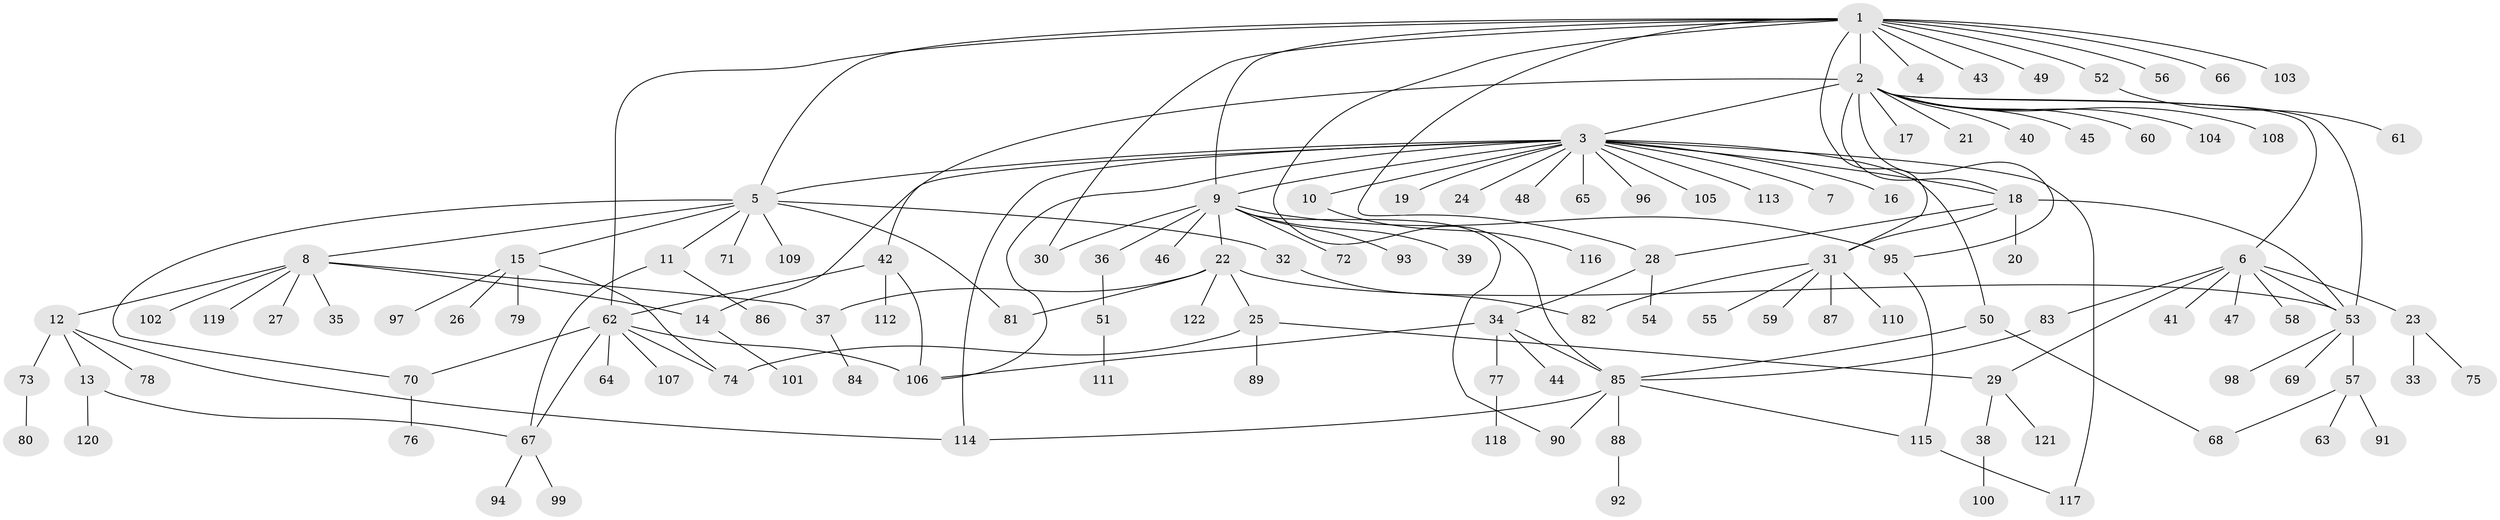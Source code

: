 // Generated by graph-tools (version 1.1) at 2025/48/03/09/25 04:48:31]
// undirected, 122 vertices, 154 edges
graph export_dot {
graph [start="1"]
  node [color=gray90,style=filled];
  1;
  2;
  3;
  4;
  5;
  6;
  7;
  8;
  9;
  10;
  11;
  12;
  13;
  14;
  15;
  16;
  17;
  18;
  19;
  20;
  21;
  22;
  23;
  24;
  25;
  26;
  27;
  28;
  29;
  30;
  31;
  32;
  33;
  34;
  35;
  36;
  37;
  38;
  39;
  40;
  41;
  42;
  43;
  44;
  45;
  46;
  47;
  48;
  49;
  50;
  51;
  52;
  53;
  54;
  55;
  56;
  57;
  58;
  59;
  60;
  61;
  62;
  63;
  64;
  65;
  66;
  67;
  68;
  69;
  70;
  71;
  72;
  73;
  74;
  75;
  76;
  77;
  78;
  79;
  80;
  81;
  82;
  83;
  84;
  85;
  86;
  87;
  88;
  89;
  90;
  91;
  92;
  93;
  94;
  95;
  96;
  97;
  98;
  99;
  100;
  101;
  102;
  103;
  104;
  105;
  106;
  107;
  108;
  109;
  110;
  111;
  112;
  113;
  114;
  115;
  116;
  117;
  118;
  119;
  120;
  121;
  122;
  1 -- 2;
  1 -- 4;
  1 -- 5;
  1 -- 9;
  1 -- 28;
  1 -- 30;
  1 -- 31;
  1 -- 43;
  1 -- 49;
  1 -- 52;
  1 -- 56;
  1 -- 62;
  1 -- 66;
  1 -- 85;
  1 -- 103;
  2 -- 3;
  2 -- 6;
  2 -- 17;
  2 -- 18;
  2 -- 21;
  2 -- 40;
  2 -- 42;
  2 -- 45;
  2 -- 53;
  2 -- 60;
  2 -- 95;
  2 -- 104;
  2 -- 108;
  3 -- 5;
  3 -- 7;
  3 -- 9;
  3 -- 10;
  3 -- 14;
  3 -- 16;
  3 -- 18;
  3 -- 19;
  3 -- 24;
  3 -- 48;
  3 -- 50;
  3 -- 65;
  3 -- 96;
  3 -- 105;
  3 -- 106;
  3 -- 113;
  3 -- 114;
  3 -- 117;
  5 -- 8;
  5 -- 11;
  5 -- 15;
  5 -- 32;
  5 -- 70;
  5 -- 71;
  5 -- 81;
  5 -- 109;
  6 -- 23;
  6 -- 29;
  6 -- 41;
  6 -- 47;
  6 -- 53;
  6 -- 58;
  6 -- 83;
  8 -- 12;
  8 -- 14;
  8 -- 27;
  8 -- 35;
  8 -- 37;
  8 -- 102;
  8 -- 119;
  9 -- 22;
  9 -- 30;
  9 -- 36;
  9 -- 39;
  9 -- 46;
  9 -- 72;
  9 -- 90;
  9 -- 93;
  9 -- 95;
  10 -- 116;
  11 -- 67;
  11 -- 86;
  12 -- 13;
  12 -- 73;
  12 -- 78;
  12 -- 114;
  13 -- 67;
  13 -- 120;
  14 -- 101;
  15 -- 26;
  15 -- 74;
  15 -- 79;
  15 -- 97;
  18 -- 20;
  18 -- 28;
  18 -- 31;
  18 -- 53;
  22 -- 25;
  22 -- 37;
  22 -- 53;
  22 -- 81;
  22 -- 122;
  23 -- 33;
  23 -- 75;
  25 -- 29;
  25 -- 74;
  25 -- 89;
  28 -- 34;
  28 -- 54;
  29 -- 38;
  29 -- 121;
  31 -- 55;
  31 -- 59;
  31 -- 82;
  31 -- 87;
  31 -- 110;
  32 -- 82;
  34 -- 44;
  34 -- 77;
  34 -- 85;
  34 -- 106;
  36 -- 51;
  37 -- 84;
  38 -- 100;
  42 -- 62;
  42 -- 106;
  42 -- 112;
  50 -- 68;
  50 -- 85;
  51 -- 111;
  52 -- 61;
  53 -- 57;
  53 -- 69;
  53 -- 98;
  57 -- 63;
  57 -- 68;
  57 -- 91;
  62 -- 64;
  62 -- 67;
  62 -- 70;
  62 -- 74;
  62 -- 106;
  62 -- 107;
  67 -- 94;
  67 -- 99;
  70 -- 76;
  73 -- 80;
  77 -- 118;
  83 -- 85;
  85 -- 88;
  85 -- 90;
  85 -- 114;
  85 -- 115;
  88 -- 92;
  95 -- 115;
  115 -- 117;
}
